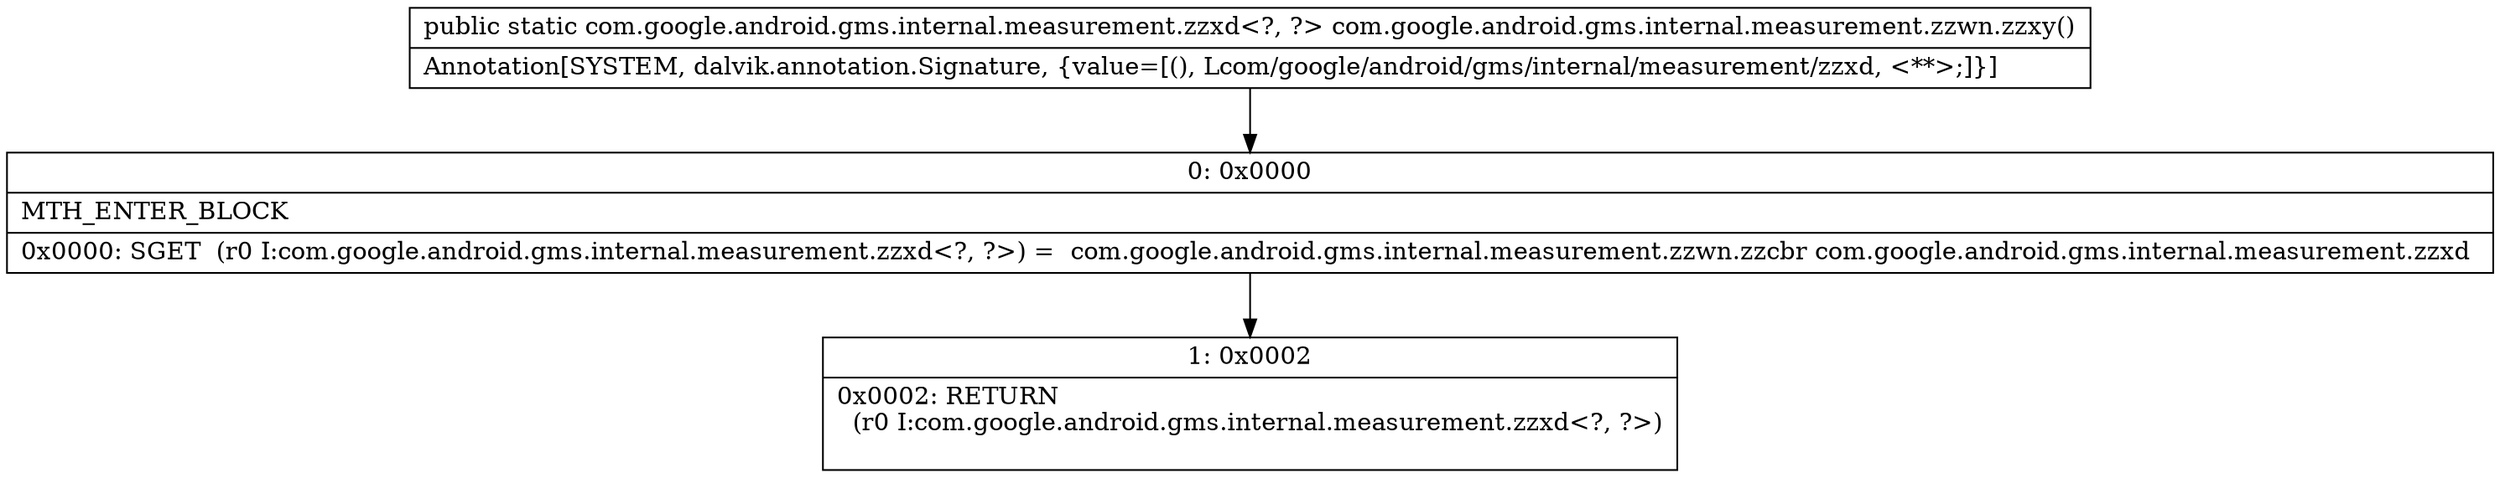 digraph "CFG forcom.google.android.gms.internal.measurement.zzwn.zzxy()Lcom\/google\/android\/gms\/internal\/measurement\/zzxd;" {
Node_0 [shape=record,label="{0\:\ 0x0000|MTH_ENTER_BLOCK\l|0x0000: SGET  (r0 I:com.google.android.gms.internal.measurement.zzxd\<?, ?\>) =  com.google.android.gms.internal.measurement.zzwn.zzcbr com.google.android.gms.internal.measurement.zzxd \l}"];
Node_1 [shape=record,label="{1\:\ 0x0002|0x0002: RETURN  \l  (r0 I:com.google.android.gms.internal.measurement.zzxd\<?, ?\>)\l \l}"];
MethodNode[shape=record,label="{public static com.google.android.gms.internal.measurement.zzxd\<?, ?\> com.google.android.gms.internal.measurement.zzwn.zzxy()  | Annotation[SYSTEM, dalvik.annotation.Signature, \{value=[(), Lcom\/google\/android\/gms\/internal\/measurement\/zzxd, \<**\>;]\}]\l}"];
MethodNode -> Node_0;
Node_0 -> Node_1;
}

